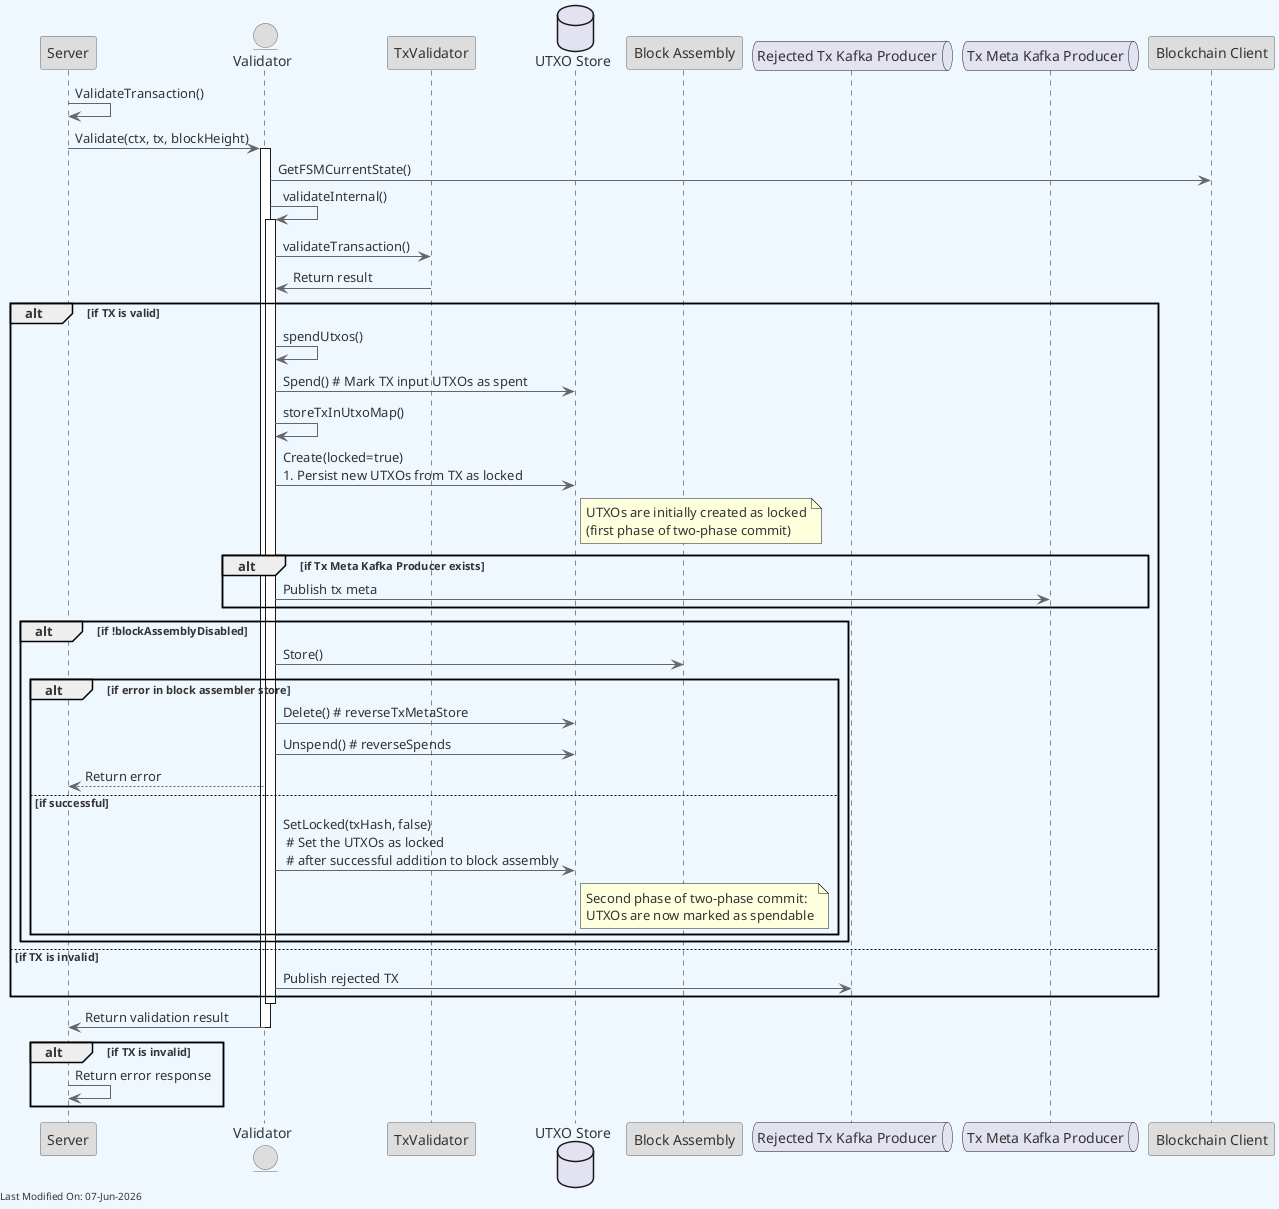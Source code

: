 @startuml
skinparam backgroundColor #F0F8FF
skinparam defaultFontColor #333333
skinparam arrowColor #666666

' Define borders for all elements
skinparam entity {
  BorderColor #666666
  BackgroundColor #DDDDDD
}

skinparam control {
  BorderColor #666666
  BackgroundColor #DDDDDD
}

skinparam participant {
  BorderColor #666666
  BackgroundColor #DDDDDD
}



participant "Server" as Server
entity "Validator" as Validator
participant "TxValidator" as TxValidator
database "UTXO Store" as UTXOStore
participant "Block Assembly" as BlockAssembly
queue "Rejected Tx Kafka Producer" as RejectedKafka
queue "Tx Meta Kafka Producer" as TxMetaKafka
participant "Blockchain Client" as BlockchainClient

Server -> Server: ValidateTransaction()
Server -> Validator: Validate(ctx, tx, blockHeight)
activate Validator

Validator -> BlockchainClient: GetFSMCurrentState()
Validator -> Validator: validateInternal()
activate Validator

Validator -> TxValidator: validateTransaction()
TxValidator -> Validator: Return result

alt if TX is valid
    Validator -> Validator: spendUtxos()
    Validator -> UTXOStore: Spend() # Mark TX input UTXOs as spent

    Validator -> Validator: storeTxInUtxoMap()
    Validator -> UTXOStore: Create(locked=true) \n# Persist new UTXOs from TX as locked
    note right of UTXOStore
      UTXOs are initially created as locked
      (first phase of two-phase commit)
    end note

    alt if Tx Meta Kafka Producer exists
        Validator -> TxMetaKafka: Publish tx meta
    end

    alt if !blockAssemblyDisabled
        Validator -> BlockAssembly: Store()
        alt if error in block assembler store
            Validator -> UTXOStore: Delete() # reverseTxMetaStore
            Validator -> UTXOStore: Unspend() # reverseSpends
            Validator --> Server: Return error
        else if successful
            Validator -> UTXOStore: SetLocked(txHash, false)  \n # Set the UTXOs as locked \n # after successful addition to block assembly
            note right of UTXOStore
              Second phase of two-phase commit:
              UTXOs are now marked as spendable
            end note
        end
    end

else if TX is invalid
    Validator -> RejectedKafka: Publish rejected TX
end

deactivate Validator

Validator -> Server: Return validation result
deactivate Validator

alt if TX is invalid
    Server -> Server: Return error response
end

left footer Last Modified On: %date("dd-MMM-yyyy")

@enduml
